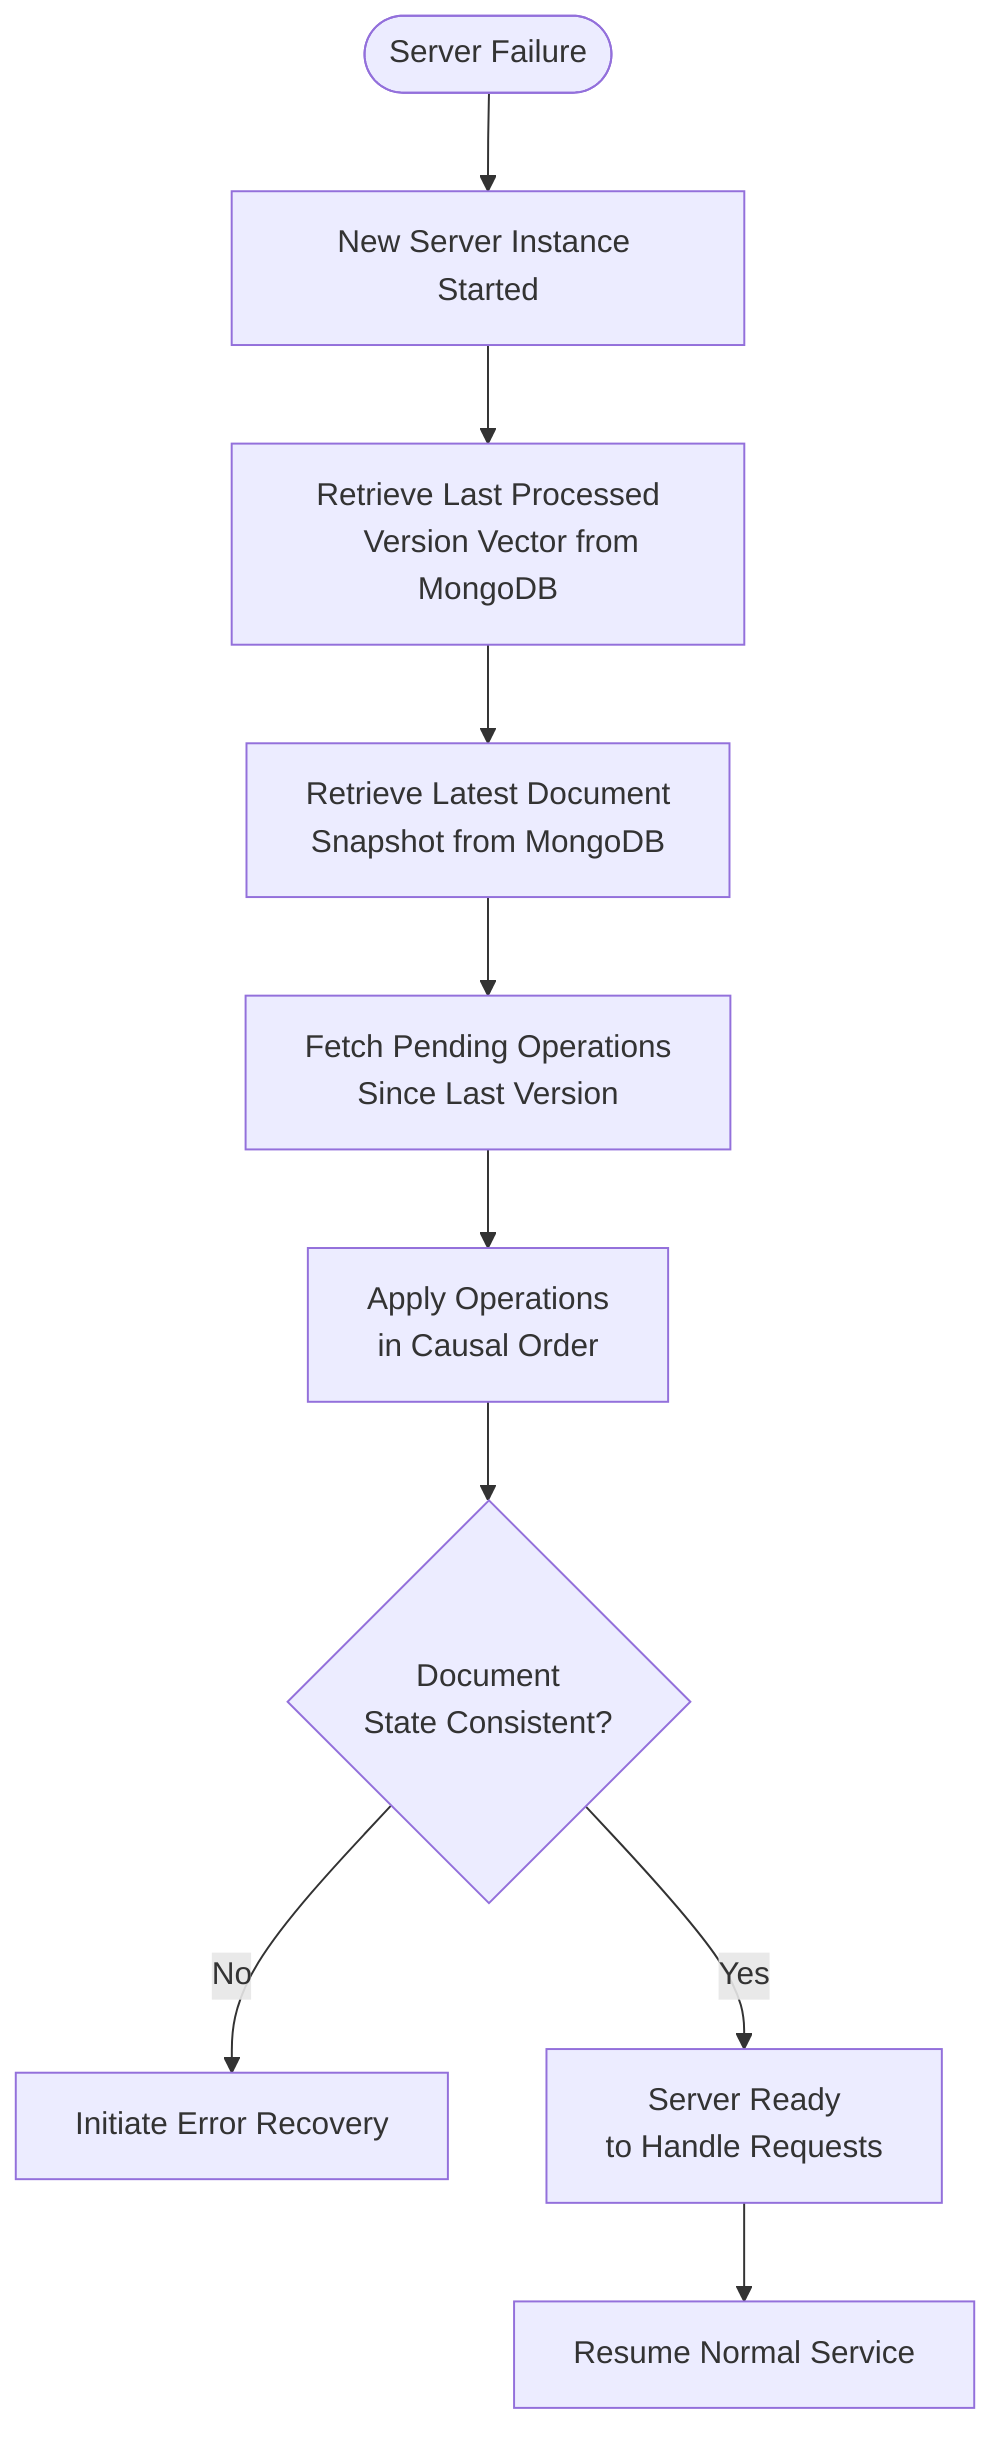 flowchart TD
    Start([Server Failure]) --> NewServer[New Server Instance Started]
    NewServer --> GetVector[Retrieve Last Processed
    Version Vector from MongoDB]
    GetVector --> GetSnapshot[Retrieve Latest Document
    Snapshot from MongoDB]
    GetSnapshot --> GetOperations[Fetch Pending Operations
    Since Last Version]
    GetOperations --> ApplyOps[Apply Operations
    in Causal Order]
    ApplyOps --> ConsistencyCheck{Document
    State Consistent?}
    ConsistencyCheck -->|No| ErrorRecovery[Initiate Error Recovery]
    ConsistencyCheck -->|Yes| Ready[Server Ready
    to Handle Requests]
    Ready --> ResumeService[Resume Normal Service]